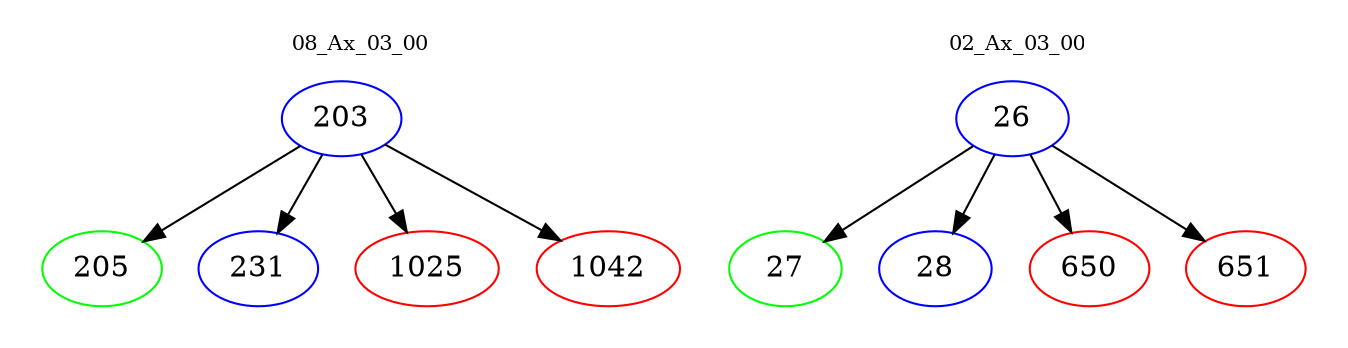 digraph{
subgraph cluster_0 {
color = white
label = "08_Ax_03_00";
fontsize=10;
T0_203 [label="203", color="blue"]
T0_203 -> T0_205 [color="black"]
T0_205 [label="205", color="green"]
T0_203 -> T0_231 [color="black"]
T0_231 [label="231", color="blue"]
T0_203 -> T0_1025 [color="black"]
T0_1025 [label="1025", color="red"]
T0_203 -> T0_1042 [color="black"]
T0_1042 [label="1042", color="red"]
}
subgraph cluster_1 {
color = white
label = "02_Ax_03_00";
fontsize=10;
T1_26 [label="26", color="blue"]
T1_26 -> T1_27 [color="black"]
T1_27 [label="27", color="green"]
T1_26 -> T1_28 [color="black"]
T1_28 [label="28", color="blue"]
T1_26 -> T1_650 [color="black"]
T1_650 [label="650", color="red"]
T1_26 -> T1_651 [color="black"]
T1_651 [label="651", color="red"]
}
}
